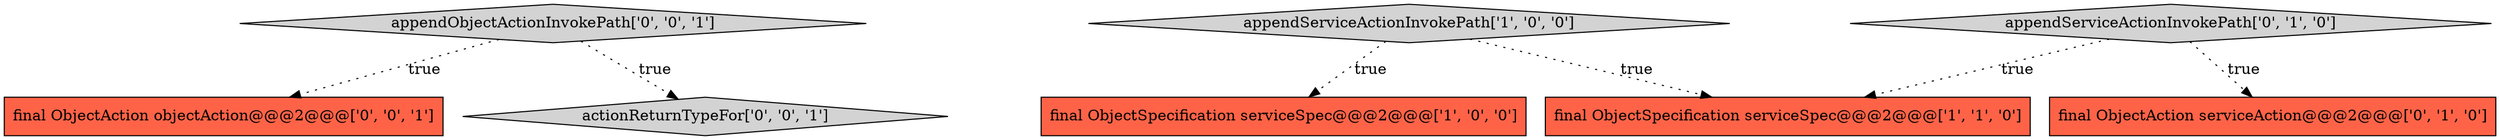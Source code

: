digraph {
5 [style = filled, label = "final ObjectAction objectAction@@@2@@@['0', '0', '1']", fillcolor = tomato, shape = box image = "AAA0AAABBB3BBB"];
0 [style = filled, label = "appendServiceActionInvokePath['1', '0', '0']", fillcolor = lightgray, shape = diamond image = "AAA0AAABBB1BBB"];
6 [style = filled, label = "appendObjectActionInvokePath['0', '0', '1']", fillcolor = lightgray, shape = diamond image = "AAA0AAABBB3BBB"];
3 [style = filled, label = "final ObjectAction serviceAction@@@2@@@['0', '1', '0']", fillcolor = tomato, shape = box image = "AAA0AAABBB2BBB"];
2 [style = filled, label = "final ObjectSpecification serviceSpec@@@2@@@['1', '1', '0']", fillcolor = tomato, shape = box image = "AAA0AAABBB1BBB"];
4 [style = filled, label = "appendServiceActionInvokePath['0', '1', '0']", fillcolor = lightgray, shape = diamond image = "AAA0AAABBB2BBB"];
1 [style = filled, label = "final ObjectSpecification serviceSpec@@@2@@@['1', '0', '0']", fillcolor = tomato, shape = box image = "AAA0AAABBB1BBB"];
7 [style = filled, label = "actionReturnTypeFor['0', '0', '1']", fillcolor = lightgray, shape = diamond image = "AAA0AAABBB3BBB"];
4->3 [style = dotted, label="true"];
0->2 [style = dotted, label="true"];
4->2 [style = dotted, label="true"];
6->5 [style = dotted, label="true"];
0->1 [style = dotted, label="true"];
6->7 [style = dotted, label="true"];
}
